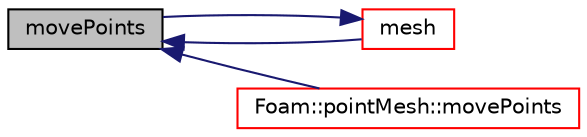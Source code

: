 digraph "movePoints"
{
  bgcolor="transparent";
  edge [fontname="Helvetica",fontsize="10",labelfontname="Helvetica",labelfontsize="10"];
  node [fontname="Helvetica",fontsize="10",shape=record];
  rankdir="LR";
  Node404 [label="movePoints",height=0.2,width=0.4,color="black", fillcolor="grey75", style="filled", fontcolor="black"];
  Node404 -> Node405 [dir="back",color="midnightblue",fontsize="10",style="solid",fontname="Helvetica"];
  Node405 [label="mesh",height=0.2,width=0.4,color="red",URL="$a28393.html#aef91dafeb65266e03215dad90e1d3ff8",tooltip="Return the mesh reference. "];
  Node405 -> Node404 [dir="back",color="midnightblue",fontsize="10",style="solid",fontname="Helvetica"];
  Node404 -> Node416 [dir="back",color="midnightblue",fontsize="10",style="solid",fontname="Helvetica"];
  Node416 [label="Foam::pointMesh::movePoints",height=0.2,width=0.4,color="red",URL="$a28397.html#a049fe0a86e2c86b4c0bb5fe02583bea4",tooltip="Move points. "];
}
